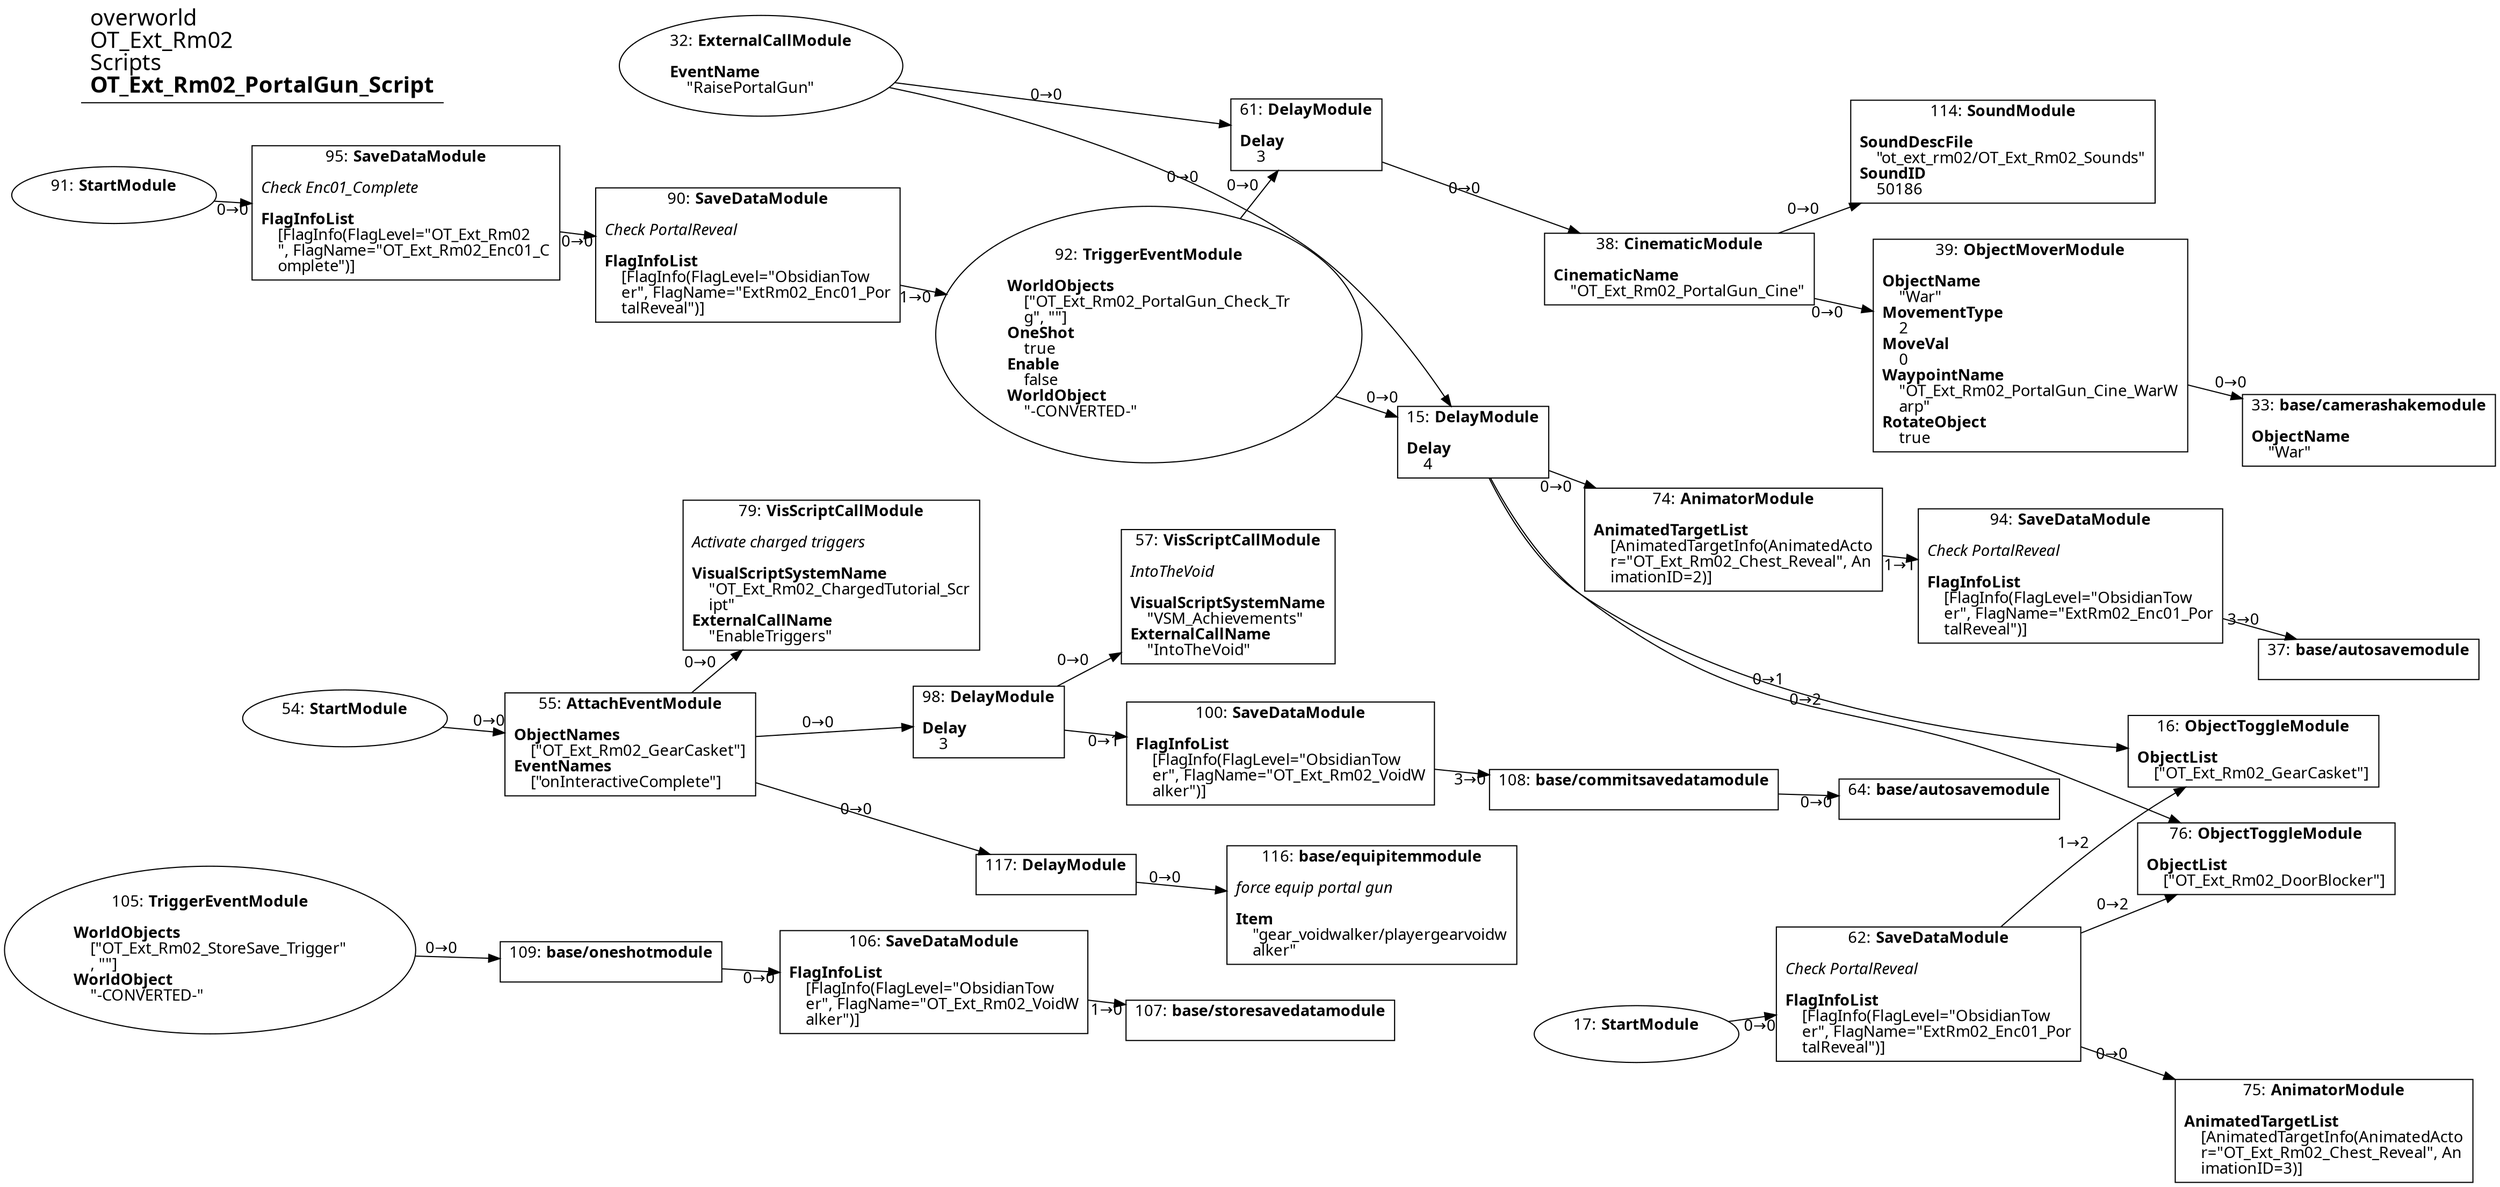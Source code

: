 digraph {
    layout = fdp;
    overlap = prism;
    sep = "+16";
    splines = spline;

    node [ shape = box ];

    graph [ fontname = "Segoe UI" ];
    node [ fontname = "Segoe UI" ];
    edge [ fontname = "Segoe UI" ];

    15 [ label = <15: <b>DelayModule</b><br/><br/><b>Delay</b><br align="left"/>    4<br align="left"/>> ];
    15 [ pos = "2.213,-0.22500001!" ];
    15 -> 16 [ label = "0→1" ];
    15 -> 74 [ label = "0→0" ];
    15 -> 76 [ label = "0→2" ];

    16 [ label = <16: <b>ObjectToggleModule</b><br/><br/><b>ObjectList</b><br align="left"/>    [&quot;OT_Ext_Rm02_GearCasket&quot;]<br align="left"/>> ];
    16 [ pos = "2.7350001,-0.61600006!" ];

    17 [ label = <17: <b>StartModule</b><br/><br/>> ];
    17 [ shape = oval ]
    17 [ pos = "1.996,-1.014!" ];
    17 -> 62 [ label = "0→0" ];

    32 [ label = <32: <b>ExternalCallModule</b><br/><br/><b>EventName</b><br align="left"/>    &quot;RaisePortalGun&quot;<br align="left"/>> ];
    32 [ shape = oval ]
    32 [ pos = "1.7860001,0.042000003!" ];
    32 -> 15 [ label = "0→0" ];
    32 -> 61 [ label = "0→0" ];

    33 [ label = <33: <b>base/camerashakemodule</b><br/><br/><b>ObjectName</b><br align="left"/>    &quot;War&quot;<br align="left"/>> ];
    33 [ pos = "2.861,0.042000003!" ];

    37 [ label = <37: <b>base/autosavemodule</b><br/><br/>> ];
    37 [ pos = "2.884,-0.27100003!" ];

    38 [ label = <38: <b>CinematicModule</b><br/><br/><b>CinematicName</b><br align="left"/>    &quot;OT_Ext_Rm02_PortalGun_Cine&quot;<br align="left"/>> ];
    38 [ pos = "2.404,0.042000003!" ];
    38 -> 39 [ label = "0→0" ];
    38 -> 114 [ label = "0→0" ];

    39 [ label = <39: <b>ObjectMoverModule</b><br/><br/><b>ObjectName</b><br align="left"/>    &quot;War&quot;<br align="left"/><b>MovementType</b><br align="left"/>    2<br align="left"/><b>MoveVal</b><br align="left"/>    0<br align="left"/><b>WaypointName</b><br align="left"/>    &quot;OT_Ext_Rm02_PortalGun_Cine_WarW<br align="left"/>    arp&quot;<br align="left"/><b>RotateObject</b><br align="left"/>    true<br align="left"/>> ];
    39 [ pos = "2.6560001,0.042000003!" ];
    39 -> 33 [ label = "0→0" ];

    54 [ label = <54: <b>StartModule</b><br/><br/>> ];
    54 [ shape = oval ]
    54 [ pos = "0.88900006,-0.615!" ];
    54 -> 55 [ label = "0→0" ];

    55 [ label = <55: <b>AttachEventModule</b><br/><br/><b>ObjectNames</b><br align="left"/>    [&quot;OT_Ext_Rm02_GearCasket&quot;]<br align="left"/><b>EventNames</b><br align="left"/>    [&quot;onInteractiveComplete&quot;]<br align="left"/>> ];
    55 [ pos = "1.1700001,-0.615!" ];
    55 -> 79 [ label = "0→0" ];
    55 -> 98 [ label = "0→0" ];
    55 -> 117 [ label = "0→0" ];

    57 [ label = <57: <b>VisScriptCallModule</b><br/><br/><i>IntoTheVoid<br align="left"/></i><br align="left"/><b>VisualScriptSystemName</b><br align="left"/>    &quot;VSM_Achievements&quot;<br align="left"/><b>ExternalCallName</b><br align="left"/>    &quot;IntoTheVoid&quot;<br align="left"/>> ];
    57 [ pos = "1.682,-0.544!" ];

    61 [ label = <61: <b>DelayModule</b><br/><br/><b>Delay</b><br align="left"/>    3<br align="left"/>> ];
    61 [ pos = "2.2110002,0.042000003!" ];
    61 -> 38 [ label = "0→0" ];

    62 [ label = <62: <b>SaveDataModule</b><br/><br/><i>Check PortalReveal<br align="left"/></i><br align="left"/><b>FlagInfoList</b><br align="left"/>    [FlagInfo(FlagLevel=&quot;ObsidianTow<br align="left"/>    er&quot;, FlagName=&quot;ExtRm02_Enc01_Por<br align="left"/>    talReveal&quot;)]<br align="left"/>> ];
    62 [ pos = "2.246,-1.014!" ];
    62 -> 16 [ label = "1→2" ];
    62 -> 75 [ label = "0→0" ];
    62 -> 76 [ label = "0→2" ];

    64 [ label = <64: <b>base/autosavemodule</b><br/><br/>> ];
    64 [ pos = "2.1260002,-0.70500004!" ];

    74 [ label = <74: <b>AnimatorModule</b><br/><br/><b>AnimatedTargetList</b><br align="left"/>    [AnimatedTargetInfo(AnimatedActo<br align="left"/>    r=&quot;OT_Ext_Rm02_Chest_Reveal&quot;, An<br align="left"/>    imationID=2)]<br align="left"/>> ];
    74 [ pos = "2.4490001,-0.22500001!" ];
    74 -> 94 [ label = "1→1" ];

    75 [ label = <75: <b>AnimatorModule</b><br/><br/><b>AnimatedTargetList</b><br align="left"/>    [AnimatedTargetInfo(AnimatedActo<br align="left"/>    r=&quot;OT_Ext_Rm02_Chest_Reveal&quot;, An<br align="left"/>    imationID=3)]<br align="left"/>> ];
    75 [ pos = "2.7470002,-1.213!" ];

    76 [ label = <76: <b>ObjectToggleModule</b><br/><br/><b>ObjectList</b><br align="left"/>    [&quot;OT_Ext_Rm02_DoorBlocker&quot;]<br align="left"/>> ];
    76 [ pos = "2.7370002,-0.809!" ];

    79 [ label = <79: <b>VisScriptCallModule</b><br/><br/><i>Activate charged triggers<br align="left"/></i><br align="left"/><b>VisualScriptSystemName</b><br align="left"/>    &quot;OT_Ext_Rm02_ChargedTutorial_Scr<br align="left"/>    ipt&quot;<br align="left"/><b>ExternalCallName</b><br align="left"/>    &quot;EnableTriggers&quot;<br align="left"/>> ];
    79 [ pos = "1.452,-0.483!" ];

    90 [ label = <90: <b>SaveDataModule</b><br/><br/><i>Check PortalReveal<br align="left"/></i><br align="left"/><b>FlagInfoList</b><br align="left"/>    [FlagInfo(FlagLevel=&quot;ObsidianTow<br align="left"/>    er&quot;, FlagName=&quot;ExtRm02_Enc01_Por<br align="left"/>    talReveal&quot;)]<br align="left"/>> ];
    90 [ pos = "1.6830001,-0.202!" ];
    90 -> 92 [ label = "1→0" ];

    91 [ label = <91: <b>StartModule</b><br/><br/>> ];
    91 [ shape = oval ]
    91 [ pos = "1.212,-0.202!" ];
    91 -> 95 [ label = "0→0" ];

    92 [ label = <92: <b>TriggerEventModule</b><br/><br/><b>WorldObjects</b><br align="left"/>    [&quot;OT_Ext_Rm02_PortalGun_Check_Tr<br align="left"/>    g&quot;, &quot;&quot;]<br align="left"/><b>OneShot</b><br align="left"/>    true<br align="left"/><b>Enable</b><br align="left"/>    false<br align="left"/><b>WorldObject</b><br align="left"/>    &quot;-CONVERTED-&quot;<br align="left"/>> ];
    92 [ shape = oval ]
    92 [ pos = "1.9260001,-0.21700001!" ];
    92 -> 61 [ label = "0→0" ];
    92 -> 15 [ label = "0→0" ];

    94 [ label = <94: <b>SaveDataModule</b><br/><br/><i>Check PortalReveal<br align="left"/></i><br align="left"/><b>FlagInfoList</b><br align="left"/>    [FlagInfo(FlagLevel=&quot;ObsidianTow<br align="left"/>    er&quot;, FlagName=&quot;ExtRm02_Enc01_Por<br align="left"/>    talReveal&quot;)]<br align="left"/>> ];
    94 [ pos = "2.6580002,-0.22500001!" ];
    94 -> 37 [ label = "3→0" ];

    95 [ label = <95: <b>SaveDataModule</b><br/><br/><i>Check Enc01_Complete<br align="left"/></i><br align="left"/><b>FlagInfoList</b><br align="left"/>    [FlagInfo(FlagLevel=&quot;OT_Ext_Rm02<br align="left"/>    &quot;, FlagName=&quot;OT_Ext_Rm02_Enc01_C<br align="left"/>    omplete&quot;)]<br align="left"/>> ];
    95 [ pos = "1.442,-0.202!" ];
    95 -> 90 [ label = "0→0" ];

    98 [ label = <98: <b>DelayModule</b><br/><br/><b>Delay</b><br align="left"/>    3<br align="left"/>> ];
    98 [ pos = "1.47,-0.615!" ];
    98 -> 57 [ label = "0→0" ];
    98 -> 100 [ label = "0→1" ];

    100 [ label = <100: <b>SaveDataModule</b><br/><br/><b>FlagInfoList</b><br align="left"/>    [FlagInfo(FlagLevel=&quot;ObsidianTow<br align="left"/>    er&quot;, FlagName=&quot;OT_Ext_Rm02_VoidW<br align="left"/>    alker&quot;)]<br align="left"/>> ];
    100 [ pos = "1.6860001,-0.65900004!" ];
    100 -> 108 [ label = "3→0" ];

    105 [ label = <105: <b>TriggerEventModule</b><br/><br/><b>WorldObjects</b><br align="left"/>    [&quot;OT_Ext_Rm02_StoreSave_Trigger&quot;<br align="left"/>    , &quot;&quot;]<br align="left"/><b>WorldObject</b><br align="left"/>    &quot;-CONVERTED-&quot;<br align="left"/>> ];
    105 [ shape = oval ]
    105 [ pos = "0.78300005,-1.062!" ];
    105 -> 109 [ label = "0→0" ];

    106 [ label = <106: <b>SaveDataModule</b><br/><br/><b>FlagInfoList</b><br align="left"/>    [FlagInfo(FlagLevel=&quot;ObsidianTow<br align="left"/>    er&quot;, FlagName=&quot;OT_Ext_Rm02_VoidW<br align="left"/>    alker&quot;)]<br align="left"/>> ];
    106 [ pos = "1.2290001,-1.0630001!" ];
    106 -> 107 [ label = "1→0" ];

    107 [ label = <107: <b>base/storesavedatamodule</b><br/><br/>> ];
    107 [ pos = "1.4490001,-1.0860001!" ];

    108 [ label = <108: <b>base/commitsavedatamodule</b><br/><br/>> ];
    108 [ pos = "1.9030001,-0.70500004!" ];
    108 -> 64 [ label = "0→0" ];

    109 [ label = <109: <b>base/oneshotmodule</b><br/><br/>> ];
    109 [ pos = "1.049,-1.062!" ];
    109 -> 106 [ label = "0→0" ];

    114 [ label = <114: <b>SoundModule</b><br/><br/><b>SoundDescFile</b><br align="left"/>    &quot;ot_ext_rm02/OT_Ext_Rm02_Sounds&quot;<br align="left"/><b>SoundID</b><br align="left"/>    50186<br align="left"/>> ];
    114 [ pos = "2.657,0.186!" ];

    116 [ label = <116: <b>base/equipitemmodule</b><br/><br/><i>force equip portal gun<br align="left"/></i><br align="left"/><b>Item</b><br align="left"/>    &quot;gear_voidwalker/playergearvoidw<br align="left"/>    alker&quot;<br align="left"/>> ];
    116 [ pos = "1.687,-0.81900007!" ];

    117 [ label = <117: <b>DelayModule</b><br/><br/>> ];
    117 [ pos = "1.473,-0.81900007!" ];
    117 -> 116 [ label = "0→0" ];

    title [ pos = "0.78200006,0.187!" ];
    title [ shape = underline ];
    title [ label = <<font point-size="20">overworld<br align="left"/>OT_Ext_Rm02<br align="left"/>Scripts<br align="left"/><b>OT_Ext_Rm02_PortalGun_Script</b><br align="left"/></font>> ];
}

